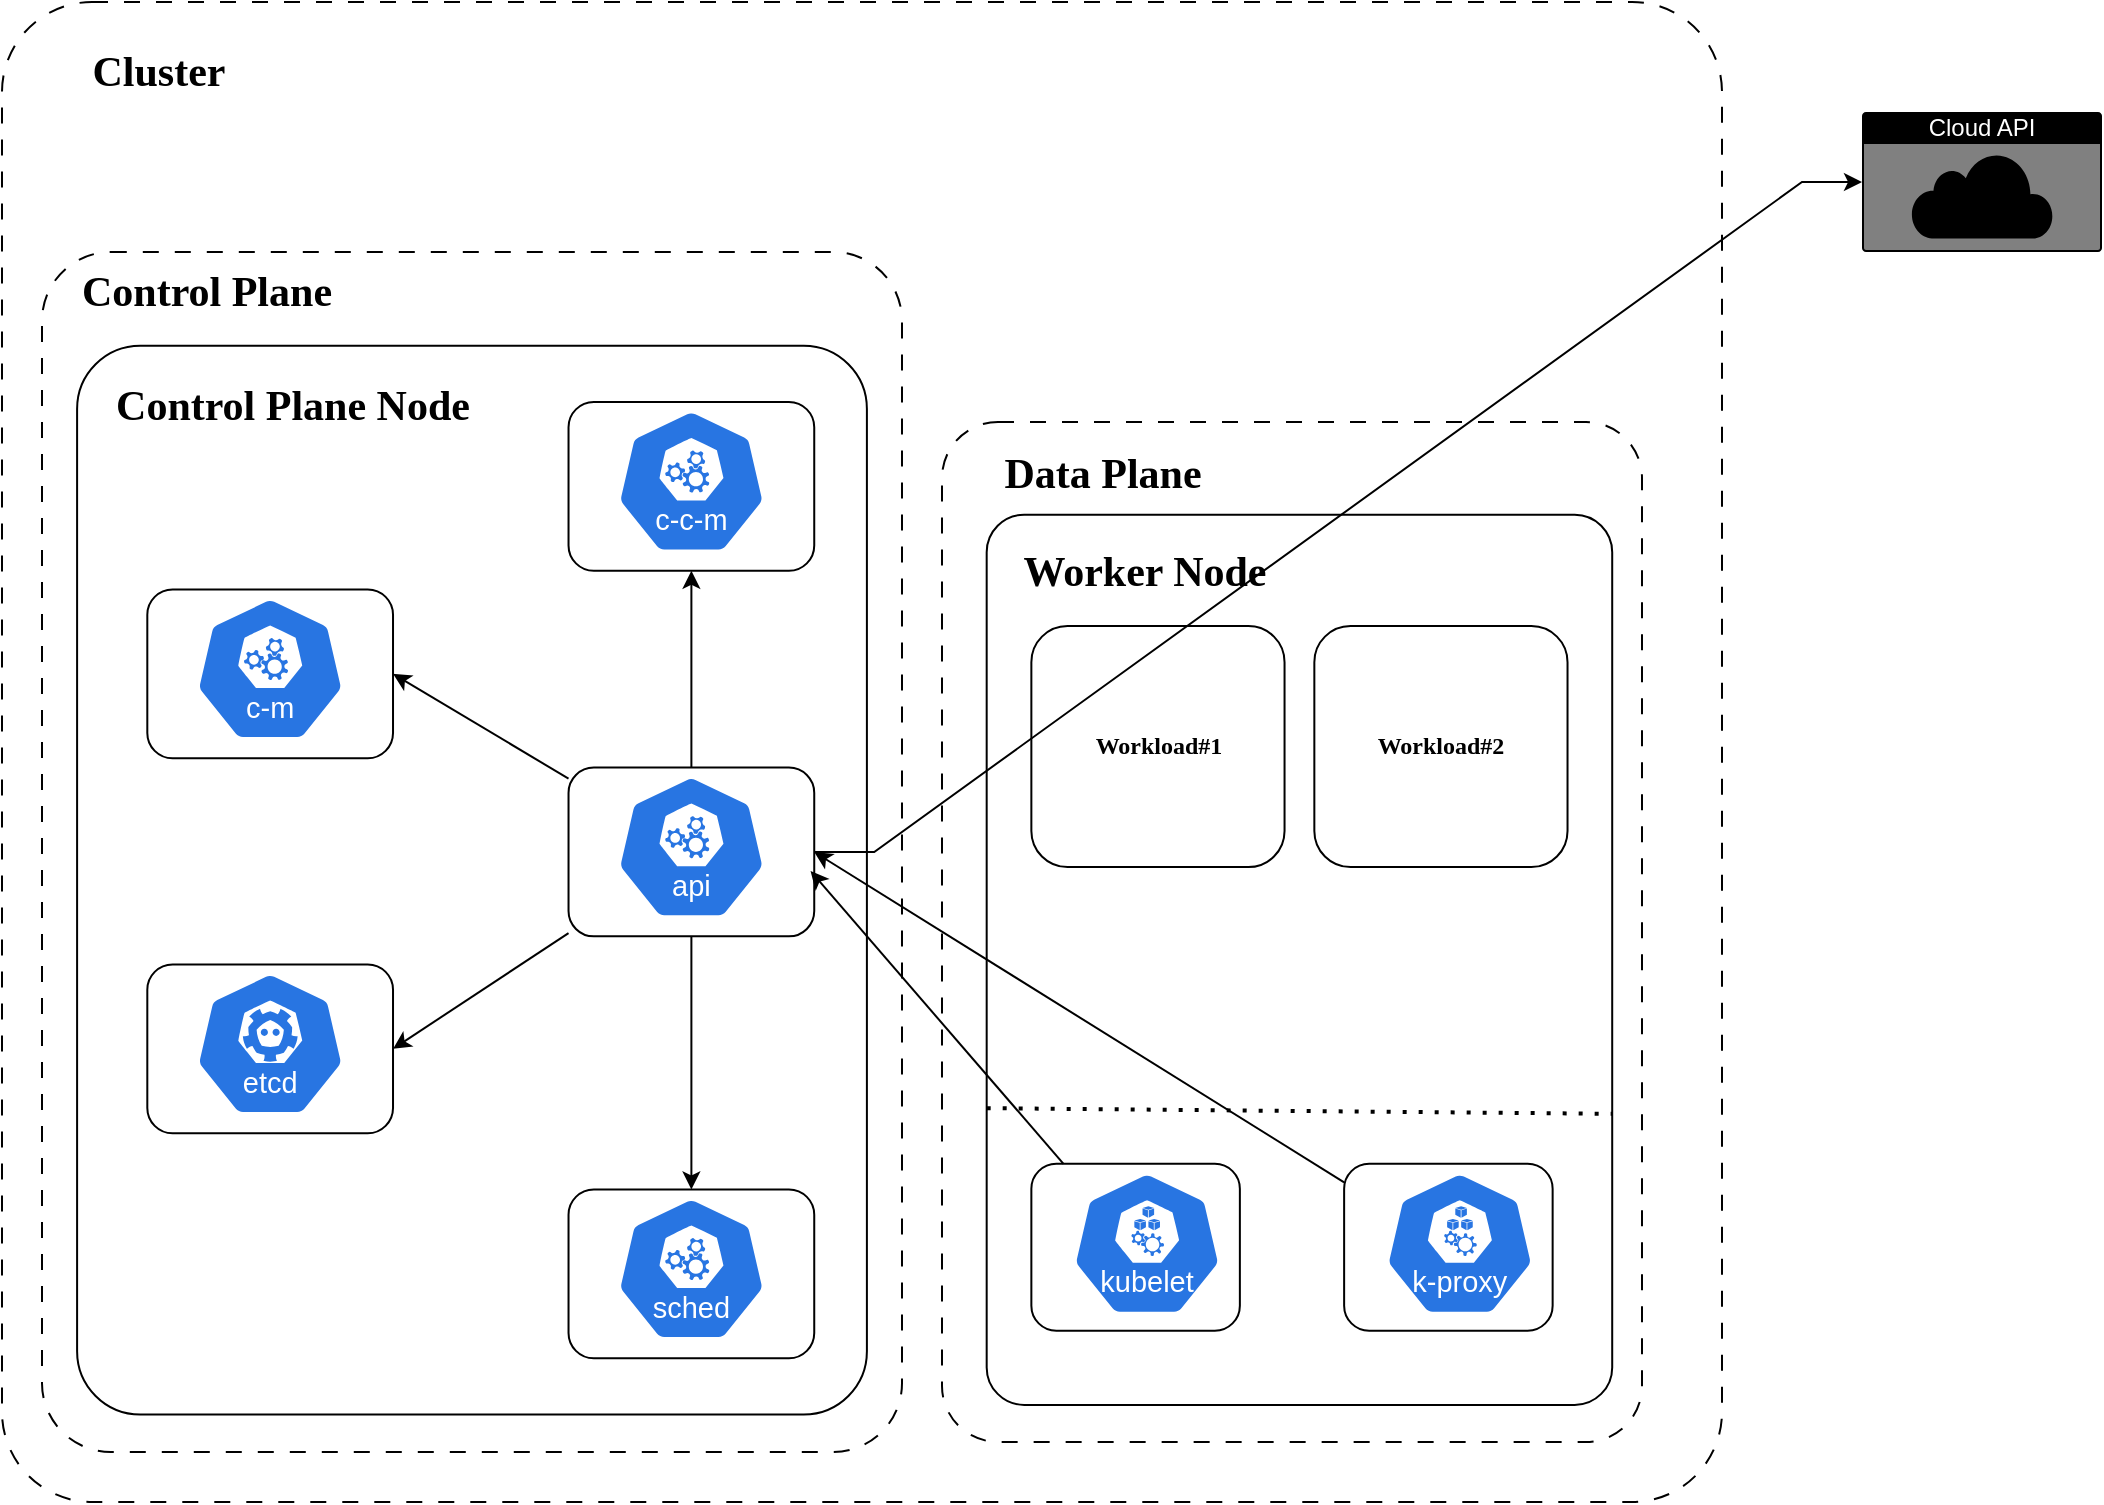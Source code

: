 <mxfile version="27.0.6">
  <diagram id="0InjhLnmFeNZufS4UHry" name="k8s Architecture">
    <mxGraphModel dx="1426" dy="759" grid="1" gridSize="10" guides="1" tooltips="1" connect="1" arrows="1" fold="1" page="1" pageScale="1" pageWidth="1100" pageHeight="850" math="0" shadow="0">
      <root>
        <mxCell id="0" />
        <mxCell id="1" parent="0" />
        <mxCell id="2" value="" style="rounded=1;whiteSpace=wrap;html=1;arcSize=6;dashed=1;dashPattern=8 8;" parent="1" vertex="1">
          <mxGeometry x="10" y="10" width="860" height="750" as="geometry" />
        </mxCell>
        <mxCell id="4" value="" style="rounded=1;whiteSpace=wrap;html=1;arcSize=8;dashed=1;dashPattern=8 8;container=0;" parent="1" vertex="1">
          <mxGeometry x="480" y="220" width="350" height="510" as="geometry" />
        </mxCell>
        <mxCell id="6" value="" style="rounded=1;whiteSpace=wrap;html=1;arcSize=6;container=0;" parent="1" vertex="1">
          <mxGeometry x="502.34" y="266.364" width="312.766" height="445.091" as="geometry" />
        </mxCell>
        <mxCell id="7" value="" style="endArrow=none;dashed=1;html=1;dashPattern=1 3;strokeWidth=2;entryX=1;entryY=0.673;entryDx=0;entryDy=0;entryPerimeter=0;" parent="1" target="6" edge="1">
          <mxGeometry width="50" height="50" relative="1" as="geometry">
            <mxPoint x="502.34" y="563.091" as="sourcePoint" />
            <mxPoint x="539.574" y="516.727" as="targetPoint" />
          </mxGeometry>
        </mxCell>
        <mxCell id="13" value="" style="rounded=1;whiteSpace=wrap;html=1;container=0;" parent="1" vertex="1">
          <mxGeometry x="524.681" y="590.909" width="104.255" height="83.455" as="geometry" />
        </mxCell>
        <mxCell id="14" value="" style="rounded=1;whiteSpace=wrap;html=1;container=0;" parent="1" vertex="1">
          <mxGeometry x="681.064" y="590.909" width="104.255" height="83.455" as="geometry" />
        </mxCell>
        <mxCell id="16" value="&lt;font data-font-src=&quot;https://fonts.googleapis.com/css?family=Indie+Flower&quot; face=&quot;Indie Flower&quot;&gt;&lt;b&gt;Workload#1&lt;/b&gt;&lt;/font&gt;" style="rounded=1;whiteSpace=wrap;html=1;container=0;" parent="1" vertex="1">
          <mxGeometry x="524.681" y="322" width="126.596" height="120.545" as="geometry" />
        </mxCell>
        <mxCell id="17" value="&lt;font data-font-src=&quot;https://fonts.googleapis.com/css?family=Indie+Flower&quot; face=&quot;Indie Flower&quot;&gt;&lt;b&gt;Workload#2&lt;/b&gt;&lt;/font&gt;" style="rounded=1;whiteSpace=wrap;html=1;container=0;" parent="1" vertex="1">
          <mxGeometry x="666.17" y="322" width="126.596" height="120.545" as="geometry" />
        </mxCell>
        <mxCell id="26" value="" style="aspect=fixed;sketch=0;html=1;dashed=0;whitespace=wrap;verticalLabelPosition=bottom;verticalAlign=top;fillColor=#2875E2;strokeColor=#ffffff;points=[[0.005,0.63,0],[0.1,0.2,0],[0.9,0.2,0],[0.5,0,0],[0.995,0.63,0],[0.72,0.99,0],[0.5,1,0],[0.28,0.99,0]];shape=mxgraph.kubernetes.icon2;kubernetesLabel=1;prIcon=k_proxy;container=0;" parent="1" vertex="1">
          <mxGeometry x="701.17" y="594.618" width="75.469" height="72.45" as="geometry" />
        </mxCell>
        <mxCell id="27" value="" style="aspect=fixed;sketch=0;html=1;dashed=0;whitespace=wrap;verticalLabelPosition=bottom;verticalAlign=top;fillColor=#2875E2;strokeColor=#ffffff;points=[[0.005,0.63,0],[0.1,0.2,0],[0.9,0.2,0],[0.5,0,0],[0.995,0.63,0],[0.72,0.99,0],[0.5,1,0],[0.28,0.99,0]];shape=mxgraph.kubernetes.icon2;kubernetesLabel=1;prIcon=kubelet;container=0;" parent="1" vertex="1">
          <mxGeometry x="544.787" y="594.618" width="75.469" height="72.45" as="geometry" />
        </mxCell>
        <mxCell id="3" value="" style="rounded=1;whiteSpace=wrap;html=1;arcSize=8;dashed=1;dashPattern=8 8;container=0;" parent="1" vertex="1">
          <mxGeometry x="30" y="135" width="430" height="600" as="geometry" />
        </mxCell>
        <mxCell id="5" value="" style="rounded=1;whiteSpace=wrap;html=1;arcSize=8;container=0;" parent="1" vertex="1">
          <mxGeometry x="47.551" y="181.875" width="394.898" height="534.375" as="geometry" />
        </mxCell>
        <mxCell id="8" value="" style="rounded=1;whiteSpace=wrap;html=1;container=0;" parent="1" vertex="1">
          <mxGeometry x="293.265" y="210" width="122.857" height="84.375" as="geometry" />
        </mxCell>
        <mxCell id="39" style="edgeStyle=none;html=1;entryX=0.5;entryY=1;entryDx=0;entryDy=0;" parent="1" source="9" target="8" edge="1">
          <mxGeometry relative="1" as="geometry" />
        </mxCell>
        <mxCell id="41" style="edgeStyle=none;html=1;entryX=0.5;entryY=0;entryDx=0;entryDy=0;" parent="1" source="9" target="10" edge="1">
          <mxGeometry relative="1" as="geometry" />
        </mxCell>
        <mxCell id="42" style="edgeStyle=none;html=1;entryX=1;entryY=0.5;entryDx=0;entryDy=0;" parent="1" source="9" target="12" edge="1">
          <mxGeometry relative="1" as="geometry" />
        </mxCell>
        <mxCell id="43" style="edgeStyle=none;html=1;entryX=1;entryY=0.5;entryDx=0;entryDy=0;" parent="1" source="9" target="11" edge="1">
          <mxGeometry relative="1" as="geometry" />
        </mxCell>
        <mxCell id="i6A4bp0ibLuV1cn4jNwl-45" style="edgeStyle=entityRelationEdgeStyle;rounded=0;orthogonalLoop=1;jettySize=auto;html=1;elbow=vertical;" edge="1" parent="1" source="9" target="33">
          <mxGeometry relative="1" as="geometry" />
        </mxCell>
        <mxCell id="9" value="" style="rounded=1;whiteSpace=wrap;html=1;container=0;" parent="1" vertex="1">
          <mxGeometry x="293.265" y="392.812" width="122.857" height="84.375" as="geometry" />
        </mxCell>
        <mxCell id="10" value="" style="rounded=1;whiteSpace=wrap;html=1;container=0;" parent="1" vertex="1">
          <mxGeometry x="293.265" y="603.75" width="122.857" height="84.375" as="geometry" />
        </mxCell>
        <mxCell id="11" value="" style="rounded=1;whiteSpace=wrap;html=1;container=0;" parent="1" vertex="1">
          <mxGeometry x="82.653" y="491.25" width="122.857" height="84.375" as="geometry" />
        </mxCell>
        <mxCell id="12" value="" style="rounded=1;whiteSpace=wrap;html=1;container=0;" parent="1" vertex="1">
          <mxGeometry x="82.653" y="303.75" width="122.857" height="84.375" as="geometry" />
        </mxCell>
        <mxCell id="22" value="" style="aspect=fixed;sketch=0;html=1;dashed=0;whitespace=wrap;verticalLabelPosition=bottom;verticalAlign=top;fillColor=#2875E2;strokeColor=#ffffff;points=[[0.005,0.63,0],[0.1,0.2,0],[0.9,0.2,0],[0.5,0,0],[0.995,0.63,0],[0.72,0.99,0],[0.5,1,0],[0.28,0.99,0]];shape=mxgraph.kubernetes.icon2;kubernetesLabel=1;prIcon=c_c_m;container=0;" parent="1" vertex="1">
          <mxGeometry x="316.959" y="213.488" width="75.469" height="72.451" as="geometry" />
        </mxCell>
        <mxCell id="23" value="" style="aspect=fixed;sketch=0;html=1;dashed=0;whitespace=wrap;verticalLabelPosition=bottom;verticalAlign=top;fillColor=#2875E2;strokeColor=#ffffff;points=[[0.005,0.63,0],[0.1,0.2,0],[0.9,0.2,0],[0.5,0,0],[0.995,0.63,0],[0.72,0.99,0],[0.5,1,0],[0.28,0.99,0]];shape=mxgraph.kubernetes.icon2;kubernetesLabel=1;prIcon=api;container=0;" parent="1" vertex="1">
          <mxGeometry x="316.959" y="396.3" width="75.469" height="72.45" as="geometry" />
        </mxCell>
        <mxCell id="24" value="" style="aspect=fixed;sketch=0;html=1;dashed=0;whitespace=wrap;verticalLabelPosition=bottom;verticalAlign=top;fillColor=#2875E2;strokeColor=#ffffff;points=[[0.005,0.63,0],[0.1,0.2,0],[0.9,0.2,0],[0.5,0,0],[0.995,0.63,0],[0.72,0.99,0],[0.5,1,0],[0.28,0.99,0]];shape=mxgraph.kubernetes.icon2;kubernetesLabel=1;prIcon=c_m;container=0;" parent="1" vertex="1">
          <mxGeometry x="106.347" y="307.238" width="75.469" height="72.451" as="geometry" />
        </mxCell>
        <mxCell id="25" value="" style="aspect=fixed;sketch=0;html=1;dashed=0;whitespace=wrap;verticalLabelPosition=bottom;verticalAlign=top;fillColor=#2875E2;strokeColor=#ffffff;points=[[0.005,0.63,0],[0.1,0.2,0],[0.9,0.2,0],[0.5,0,0],[0.995,0.63,0],[0.72,0.99,0],[0.5,1,0],[0.28,0.99,0]];shape=mxgraph.kubernetes.icon2;kubernetesLabel=1;prIcon=etcd;container=0;" parent="1" vertex="1">
          <mxGeometry x="106.347" y="494.738" width="75.469" height="72.451" as="geometry" />
        </mxCell>
        <mxCell id="28" value="" style="aspect=fixed;sketch=0;html=1;dashed=0;whitespace=wrap;verticalLabelPosition=bottom;verticalAlign=top;fillColor=#2875E2;strokeColor=#ffffff;points=[[0.005,0.63,0],[0.1,0.2,0],[0.9,0.2,0],[0.5,0,0],[0.995,0.63,0],[0.72,0.99,0],[0.5,1,0],[0.28,0.99,0]];shape=mxgraph.kubernetes.icon2;kubernetesLabel=1;prIcon=sched;container=0;" parent="1" vertex="1">
          <mxGeometry x="316.959" y="607.237" width="75.469" height="72.451" as="geometry" />
        </mxCell>
        <mxCell id="33" value="Cloud API" style="html=1;whiteSpace=wrap;strokeColor=none;fillColor=#000000;labelPosition=center;verticalLabelPosition=middle;verticalAlign=top;align=center;fontSize=12;outlineConnect=0;spacingTop=-6;fontColor=#FFFFFF;sketch=0;shape=mxgraph.sitemap.cloud;" parent="1" vertex="1">
          <mxGeometry x="940" y="65" width="120" height="70" as="geometry" />
        </mxCell>
        <mxCell id="34" value="&lt;font face=&quot;Indie Flower&quot; style=&quot;font-size: 21px;&quot;&gt;&lt;b&gt;Cluster&lt;/b&gt;&lt;/font&gt;" style="text;html=1;align=center;verticalAlign=middle;resizable=0;points=[];autosize=1;strokeColor=none;fillColor=none;sketch=1;curveFitting=1;jiggle=2;" parent="1" vertex="1">
          <mxGeometry x="47.55" y="25" width="80" height="40" as="geometry" />
        </mxCell>
        <mxCell id="35" value="&lt;font face=&quot;Indie Flower&quot; style=&quot;font-size: 21px;&quot;&gt;&lt;b&gt;Control Plane&lt;/b&gt;&lt;/font&gt;" style="text;html=1;align=center;verticalAlign=middle;resizable=0;points=[];autosize=1;strokeColor=none;fillColor=none;sketch=1;curveFitting=1;jiggle=2;" parent="1" vertex="1">
          <mxGeometry x="41.82" y="135" width="140" height="40" as="geometry" />
        </mxCell>
        <mxCell id="36" value="&lt;font face=&quot;Indie Flower&quot; style=&quot;font-size: 21px;&quot;&gt;&lt;b&gt;Worker Node&lt;/b&gt;&lt;/font&gt;" style="text;html=1;align=center;verticalAlign=middle;resizable=0;points=[];autosize=1;strokeColor=none;fillColor=none;sketch=1;curveFitting=1;jiggle=2;" parent="1" vertex="1">
          <mxGeometry x="511.28" y="275" width="140" height="40" as="geometry" />
        </mxCell>
        <mxCell id="37" value="&lt;font face=&quot;Indie Flower&quot; style=&quot;font-size: 21px;&quot;&gt;&lt;b&gt;Control Plane Node&lt;/b&gt;&lt;/font&gt;" style="text;html=1;align=center;verticalAlign=middle;resizable=0;points=[];autosize=1;strokeColor=none;fillColor=none;sketch=1;curveFitting=1;jiggle=2;" parent="1" vertex="1">
          <mxGeometry x="60.0" y="192" width="190" height="40" as="geometry" />
        </mxCell>
        <mxCell id="38" value="&lt;font face=&quot;Indie Flower&quot; style=&quot;font-size: 21px;&quot;&gt;&lt;b&gt;Data Plane&lt;/b&gt;&lt;/font&gt;" style="text;html=1;align=center;verticalAlign=middle;resizable=0;points=[];autosize=1;strokeColor=none;fillColor=none;sketch=1;curveFitting=1;jiggle=2;" parent="1" vertex="1">
          <mxGeometry x="500.26" y="226" width="120" height="40" as="geometry" />
        </mxCell>
        <mxCell id="44" style="edgeStyle=none;html=1;entryX=0.985;entryY=0.613;entryDx=0;entryDy=0;entryPerimeter=0;" parent="1" source="13" target="9" edge="1">
          <mxGeometry relative="1" as="geometry" />
        </mxCell>
        <mxCell id="45" style="edgeStyle=none;html=1;entryX=1;entryY=0.5;entryDx=0;entryDy=0;" parent="1" source="14" target="9" edge="1">
          <mxGeometry relative="1" as="geometry" />
        </mxCell>
      </root>
    </mxGraphModel>
  </diagram>
</mxfile>
